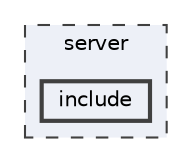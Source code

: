 digraph "server/include"
{
 // LATEX_PDF_SIZE
  bgcolor="transparent";
  edge [fontname=Helvetica,fontsize=10,labelfontname=Helvetica,labelfontsize=10];
  node [fontname=Helvetica,fontsize=10,shape=box,height=0.2,width=0.4];
  compound=true
  subgraph clusterdir_41e1742e44e2de38b3bc91f993fed282 {
    graph [ bgcolor="#edf0f7", pencolor="grey25", label="server", fontname=Helvetica,fontsize=10 style="filled,dashed", URL="dir_41e1742e44e2de38b3bc91f993fed282.html",tooltip=""]
  dir_2b32f7736d6a65027d17676f6279053c [label="include", fillcolor="#edf0f7", color="grey25", style="filled,bold", URL="dir_2b32f7736d6a65027d17676f6279053c.html",tooltip=""];
  }
}
